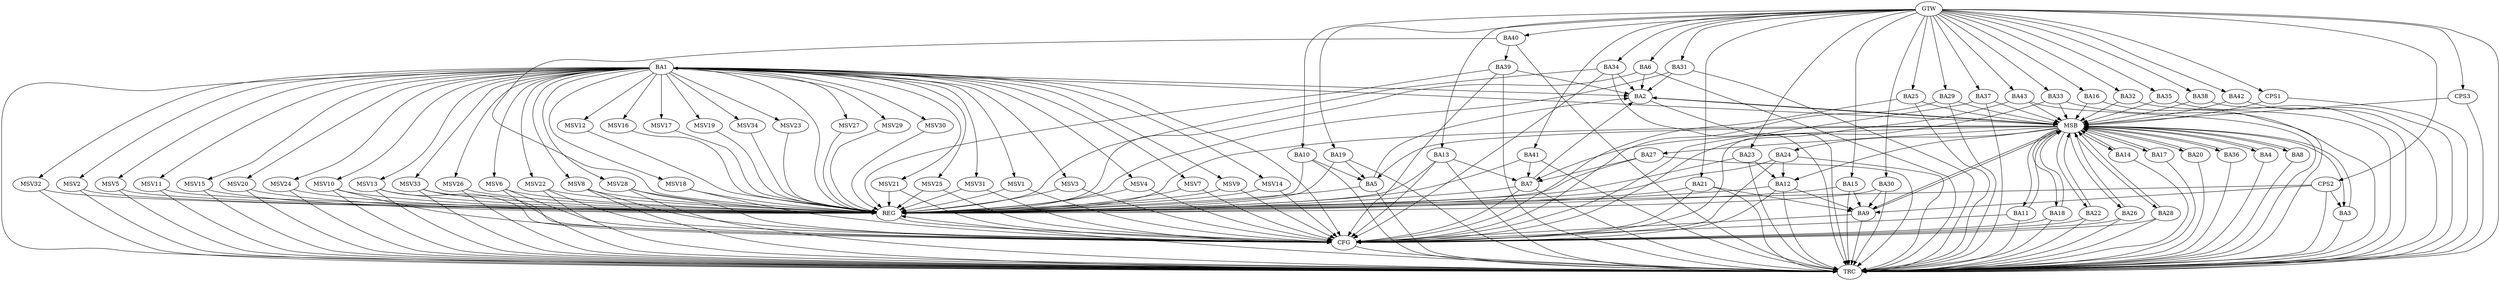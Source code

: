 strict digraph G {
  BA1 [ label="BA1" ];
  BA2 [ label="BA2" ];
  BA3 [ label="BA3" ];
  BA4 [ label="BA4" ];
  BA5 [ label="BA5" ];
  BA6 [ label="BA6" ];
  BA7 [ label="BA7" ];
  BA8 [ label="BA8" ];
  BA9 [ label="BA9" ];
  BA10 [ label="BA10" ];
  BA11 [ label="BA11" ];
  BA12 [ label="BA12" ];
  BA13 [ label="BA13" ];
  BA14 [ label="BA14" ];
  BA15 [ label="BA15" ];
  BA16 [ label="BA16" ];
  BA17 [ label="BA17" ];
  BA18 [ label="BA18" ];
  BA19 [ label="BA19" ];
  BA20 [ label="BA20" ];
  BA21 [ label="BA21" ];
  BA22 [ label="BA22" ];
  BA23 [ label="BA23" ];
  BA24 [ label="BA24" ];
  BA25 [ label="BA25" ];
  BA26 [ label="BA26" ];
  BA27 [ label="BA27" ];
  BA28 [ label="BA28" ];
  BA29 [ label="BA29" ];
  BA30 [ label="BA30" ];
  BA31 [ label="BA31" ];
  BA32 [ label="BA32" ];
  BA33 [ label="BA33" ];
  BA34 [ label="BA34" ];
  BA35 [ label="BA35" ];
  BA36 [ label="BA36" ];
  BA37 [ label="BA37" ];
  BA38 [ label="BA38" ];
  BA39 [ label="BA39" ];
  BA40 [ label="BA40" ];
  BA41 [ label="BA41" ];
  BA42 [ label="BA42" ];
  BA43 [ label="BA43" ];
  CPS1 [ label="CPS1" ];
  CPS2 [ label="CPS2" ];
  CPS3 [ label="CPS3" ];
  GTW [ label="GTW" ];
  REG [ label="REG" ];
  MSB [ label="MSB" ];
  CFG [ label="CFG" ];
  TRC [ label="TRC" ];
  MSV1 [ label="MSV1" ];
  MSV2 [ label="MSV2" ];
  MSV3 [ label="MSV3" ];
  MSV4 [ label="MSV4" ];
  MSV5 [ label="MSV5" ];
  MSV6 [ label="MSV6" ];
  MSV7 [ label="MSV7" ];
  MSV8 [ label="MSV8" ];
  MSV9 [ label="MSV9" ];
  MSV10 [ label="MSV10" ];
  MSV11 [ label="MSV11" ];
  MSV12 [ label="MSV12" ];
  MSV13 [ label="MSV13" ];
  MSV14 [ label="MSV14" ];
  MSV15 [ label="MSV15" ];
  MSV16 [ label="MSV16" ];
  MSV17 [ label="MSV17" ];
  MSV18 [ label="MSV18" ];
  MSV19 [ label="MSV19" ];
  MSV20 [ label="MSV20" ];
  MSV21 [ label="MSV21" ];
  MSV22 [ label="MSV22" ];
  MSV23 [ label="MSV23" ];
  MSV24 [ label="MSV24" ];
  MSV25 [ label="MSV25" ];
  MSV26 [ label="MSV26" ];
  MSV27 [ label="MSV27" ];
  MSV28 [ label="MSV28" ];
  MSV29 [ label="MSV29" ];
  MSV30 [ label="MSV30" ];
  MSV31 [ label="MSV31" ];
  MSV32 [ label="MSV32" ];
  MSV33 [ label="MSV33" ];
  MSV34 [ label="MSV34" ];
  BA1 -> BA2;
  BA5 -> BA2;
  BA6 -> BA2;
  BA7 -> BA2;
  BA10 -> BA5;
  BA12 -> BA9;
  BA13 -> BA7;
  BA15 -> BA9;
  BA19 -> BA5;
  BA21 -> BA9;
  BA23 -> BA12;
  BA24 -> BA12;
  BA27 -> BA7;
  BA30 -> BA9;
  BA31 -> BA2;
  BA34 -> BA2;
  BA39 -> BA2;
  BA40 -> BA39;
  BA41 -> BA7;
  CPS2 -> BA3;
  CPS2 -> BA9;
  GTW -> BA6;
  GTW -> BA10;
  GTW -> BA13;
  GTW -> BA15;
  GTW -> BA16;
  GTW -> BA19;
  GTW -> BA21;
  GTW -> BA23;
  GTW -> BA25;
  GTW -> BA29;
  GTW -> BA30;
  GTW -> BA31;
  GTW -> BA32;
  GTW -> BA33;
  GTW -> BA34;
  GTW -> BA35;
  GTW -> BA37;
  GTW -> BA38;
  GTW -> BA40;
  GTW -> BA41;
  GTW -> BA42;
  GTW -> BA43;
  GTW -> CPS1;
  GTW -> CPS2;
  GTW -> CPS3;
  BA1 -> REG;
  BA5 -> REG;
  BA6 -> REG;
  BA7 -> REG;
  BA10 -> REG;
  BA12 -> REG;
  BA13 -> REG;
  BA15 -> REG;
  BA19 -> REG;
  BA21 -> REG;
  BA23 -> REG;
  BA24 -> REG;
  BA27 -> REG;
  BA30 -> REG;
  BA31 -> REG;
  BA34 -> REG;
  BA39 -> REG;
  BA40 -> REG;
  BA41 -> REG;
  CPS2 -> REG;
  BA2 -> MSB;
  MSB -> BA1;
  MSB -> REG;
  BA3 -> MSB;
  MSB -> BA2;
  BA4 -> MSB;
  MSB -> BA3;
  BA8 -> MSB;
  BA9 -> MSB;
  BA11 -> MSB;
  MSB -> BA5;
  BA14 -> MSB;
  BA16 -> MSB;
  BA17 -> MSB;
  MSB -> BA9;
  BA18 -> MSB;
  MSB -> BA17;
  BA20 -> MSB;
  MSB -> BA14;
  BA22 -> MSB;
  BA25 -> MSB;
  MSB -> BA22;
  BA26 -> MSB;
  MSB -> BA7;
  BA28 -> MSB;
  MSB -> BA12;
  BA29 -> MSB;
  MSB -> BA27;
  BA32 -> MSB;
  MSB -> BA24;
  BA33 -> MSB;
  BA35 -> MSB;
  BA36 -> MSB;
  BA37 -> MSB;
  MSB -> BA11;
  BA38 -> MSB;
  MSB -> BA26;
  BA42 -> MSB;
  BA43 -> MSB;
  MSB -> BA8;
  CPS1 -> MSB;
  MSB -> BA36;
  MSB -> BA4;
  CPS3 -> MSB;
  MSB -> BA20;
  MSB -> BA18;
  MSB -> BA28;
  BA18 -> CFG;
  BA24 -> CFG;
  BA33 -> CFG;
  BA25 -> CFG;
  BA39 -> CFG;
  BA9 -> CFG;
  BA13 -> CFG;
  BA43 -> CFG;
  BA26 -> CFG;
  BA7 -> CFG;
  BA12 -> CFG;
  BA1 -> CFG;
  BA11 -> CFG;
  BA28 -> CFG;
  BA29 -> CFG;
  BA34 -> CFG;
  BA22 -> CFG;
  BA21 -> CFG;
  BA37 -> CFG;
  REG -> CFG;
  BA1 -> TRC;
  BA2 -> TRC;
  BA3 -> TRC;
  BA4 -> TRC;
  BA5 -> TRC;
  BA6 -> TRC;
  BA7 -> TRC;
  BA8 -> TRC;
  BA9 -> TRC;
  BA10 -> TRC;
  BA11 -> TRC;
  BA12 -> TRC;
  BA13 -> TRC;
  BA14 -> TRC;
  BA15 -> TRC;
  BA16 -> TRC;
  BA17 -> TRC;
  BA18 -> TRC;
  BA19 -> TRC;
  BA20 -> TRC;
  BA21 -> TRC;
  BA22 -> TRC;
  BA23 -> TRC;
  BA24 -> TRC;
  BA25 -> TRC;
  BA26 -> TRC;
  BA27 -> TRC;
  BA28 -> TRC;
  BA29 -> TRC;
  BA30 -> TRC;
  BA31 -> TRC;
  BA32 -> TRC;
  BA33 -> TRC;
  BA34 -> TRC;
  BA35 -> TRC;
  BA36 -> TRC;
  BA37 -> TRC;
  BA38 -> TRC;
  BA39 -> TRC;
  BA40 -> TRC;
  BA41 -> TRC;
  BA42 -> TRC;
  BA43 -> TRC;
  CPS1 -> TRC;
  CPS2 -> TRC;
  CPS3 -> TRC;
  GTW -> TRC;
  CFG -> TRC;
  TRC -> REG;
  BA1 -> MSV1;
  BA1 -> MSV2;
  BA1 -> MSV3;
  BA1 -> MSV4;
  BA1 -> MSV5;
  BA1 -> MSV6;
  MSV1 -> REG;
  MSV1 -> CFG;
  MSV2 -> REG;
  MSV2 -> TRC;
  MSV3 -> REG;
  MSV3 -> CFG;
  MSV4 -> REG;
  MSV4 -> CFG;
  MSV5 -> REG;
  MSV5 -> TRC;
  MSV6 -> REG;
  MSV6 -> TRC;
  MSV6 -> CFG;
  BA1 -> MSV7;
  MSV7 -> REG;
  MSV7 -> CFG;
  BA1 -> MSV8;
  BA1 -> MSV9;
  MSV8 -> REG;
  MSV8 -> TRC;
  MSV8 -> CFG;
  MSV9 -> REG;
  MSV9 -> CFG;
  BA1 -> MSV10;
  BA1 -> MSV11;
  MSV10 -> REG;
  MSV10 -> TRC;
  MSV10 -> CFG;
  MSV11 -> REG;
  MSV11 -> TRC;
  BA1 -> MSV12;
  BA1 -> MSV13;
  MSV12 -> REG;
  MSV13 -> REG;
  MSV13 -> TRC;
  MSV13 -> CFG;
  BA1 -> MSV14;
  MSV14 -> REG;
  MSV14 -> CFG;
  BA1 -> MSV15;
  MSV15 -> REG;
  MSV15 -> TRC;
  BA1 -> MSV16;
  BA1 -> MSV17;
  MSV16 -> REG;
  MSV17 -> REG;
  BA1 -> MSV18;
  BA1 -> MSV19;
  BA1 -> MSV20;
  MSV18 -> REG;
  MSV18 -> CFG;
  MSV19 -> REG;
  MSV20 -> REG;
  MSV20 -> TRC;
  BA1 -> MSV21;
  BA1 -> MSV22;
  MSV21 -> REG;
  MSV21 -> CFG;
  MSV22 -> REG;
  MSV22 -> TRC;
  MSV22 -> CFG;
  BA1 -> MSV23;
  MSV23 -> REG;
  BA1 -> MSV24;
  BA1 -> MSV25;
  BA1 -> MSV26;
  MSV24 -> REG;
  MSV24 -> TRC;
  MSV25 -> REG;
  MSV25 -> CFG;
  MSV26 -> REG;
  MSV26 -> TRC;
  BA1 -> MSV27;
  BA1 -> MSV28;
  BA1 -> MSV29;
  MSV27 -> REG;
  MSV28 -> REG;
  MSV28 -> TRC;
  MSV28 -> CFG;
  MSV29 -> REG;
  BA1 -> MSV30;
  MSV30 -> REG;
  BA1 -> MSV31;
  BA1 -> MSV32;
  MSV31 -> REG;
  MSV31 -> CFG;
  MSV32 -> REG;
  MSV32 -> TRC;
  BA1 -> MSV33;
  BA1 -> MSV34;
  MSV33 -> REG;
  MSV33 -> TRC;
  MSV33 -> CFG;
  MSV34 -> REG;
}
